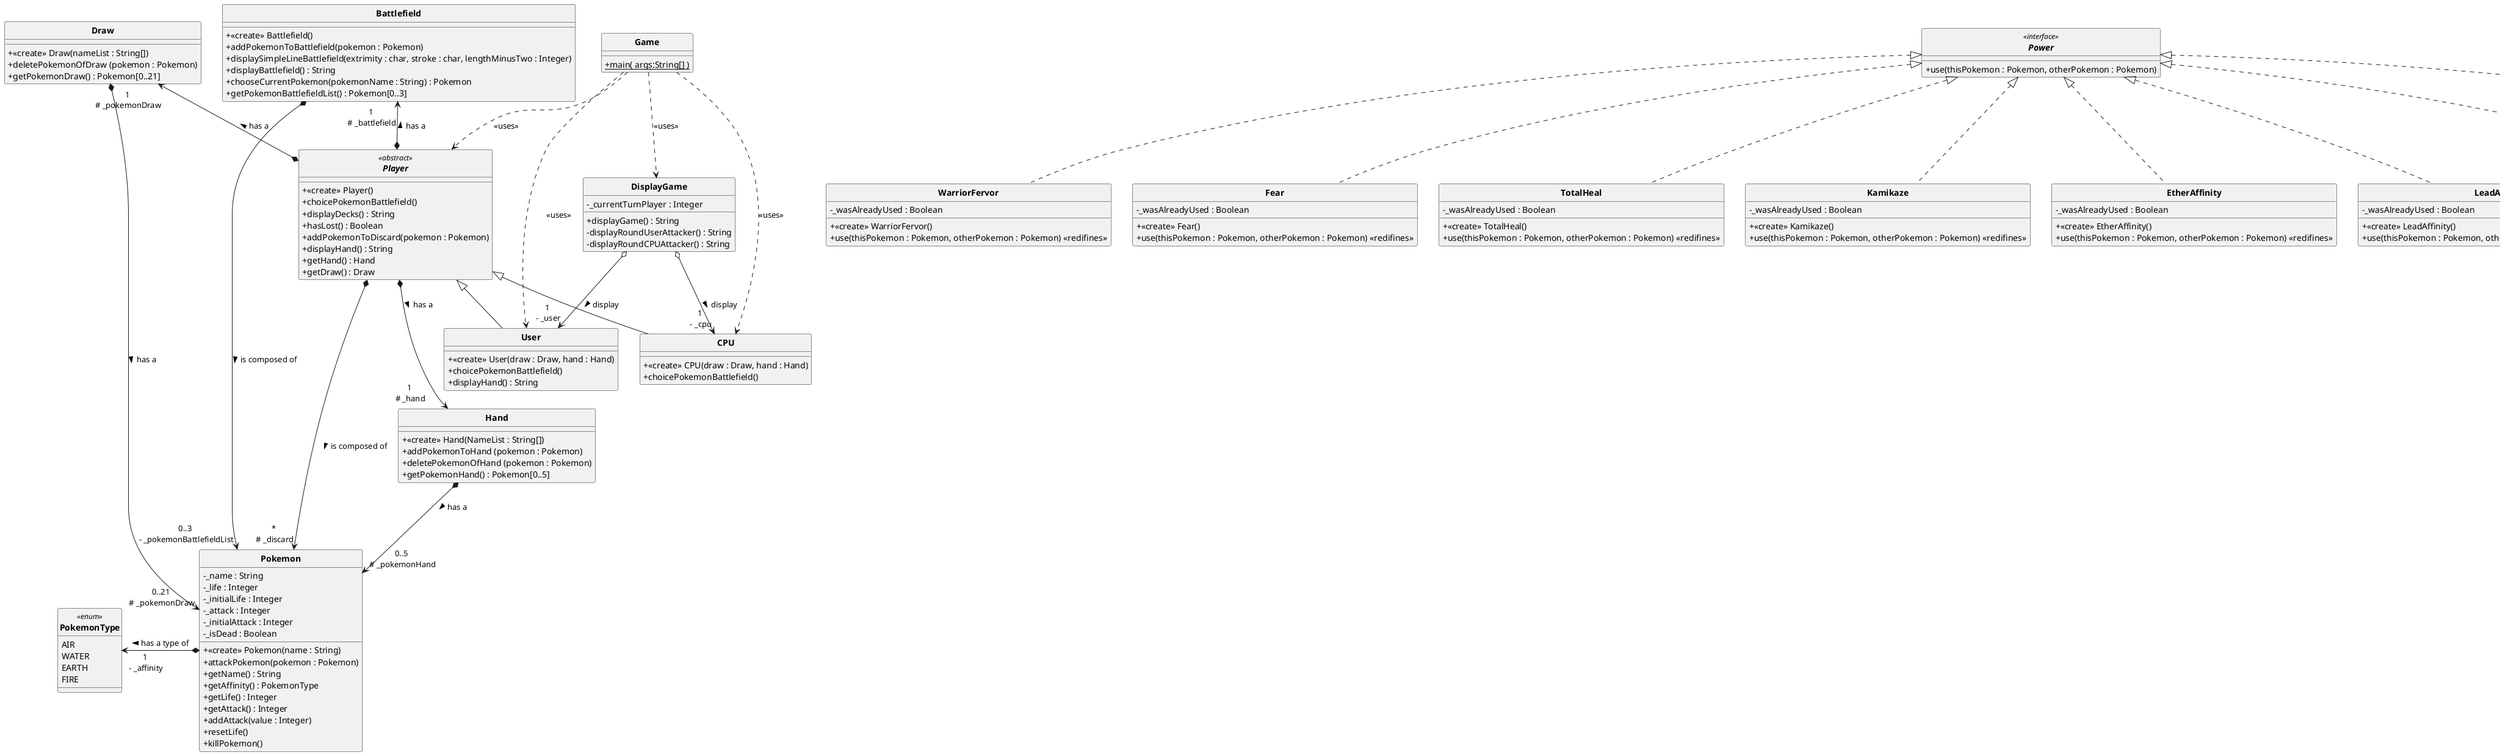  @startuml
'https://plantuml.com/sequence-diagram


'configuration du style
skinparam style strictuml
skinparam classAttributeIconSize 0
skinparam classFontStyle Bold


class Game  {
	+ {static} main( args:String[] )
}

class Pokemon {
    - _name : String
    - _life : Integer
    - _initialLife : Integer
    - _attack : Integer
    - _initialAttack : Integer
    - _isDead : Boolean
    + <<create>> Pokemon(name : String)
    + attackPokemon(pokemon : Pokemon)
    + getName() : String
    + getAffinity() : PokemonType
    + getLife() : Integer
    + getAttack() : Integer
    + addAttack(value : Integer)
    + resetLife()
    + killPokemon()
}

enum PokemonType <<enum>>{
    AIR
    WATER
    EARTH
    FIRE
}
'On pourrait contenir cette énumération comme des "sous classes" de Pokemon'


abstract class Player <<abstract>>{
    + <<create>> Player()
    + choicePokemonBattlefield()
    + displayDecks() : String
    + hasLost() : Boolean
    + addPokemonToDiscard(pokemon : Pokemon)
    + displayHand() : String
    + getHand() : Hand
    + getDraw() : Draw
}

class User extends Player {
    + <<create>> User(draw : Draw, hand : Hand)
    + choicePokemonBattlefield()
    + displayHand() : String
}

class CPU extends Player {
    + <<create>> CPU(draw : Draw, hand : Hand)
    + choicePokemonBattlefield()
}

class Battlefield {
    + <<create>> Battlefield()
    + addPokemonToBattlefield(pokemon : Pokemon)
    + displaySimpleLineBattlefield(extrimity : char, stroke : char, lengthMinusTwo : Integer)
    + displayBattlefield() : String
    + chooseCurrentPokemon(pokemonName : String) : Pokemon
    + getPokemonBattlefieldList() : Pokemon[0..3]
}

class DisplayGame {
    - _currentTurnPlayer : Integer
    + displayGame() : String
    - displayRoundUserAttacker() : String
    - displayRoundCPUAttacker() : String
}

class Draw{
    +<<create>> Draw(nameList : String[])
    + deletePokemonOfDraw (pokemon : Pokemon)
    + getPokemonDraw() : Pokemon[0..21]
}

class Hand{
    +<<create>> Hand(NameList : String[])
    + addPokemonToHand (pokemon : Pokemon)
    + deletePokemonOfHand (pokemon : Pokemon)
    + getPokemonHand() : Pokemon[0..5]
}

interface Power <<interface>>{
    + use(thisPokemon : Pokemon, otherPokemon : Pokemon)
}

class WarriorFervor implements Power{
    - _wasAlreadyUsed : Boolean
    + <<create>> WarriorFervor()
    + use(thisPokemon : Pokemon, otherPokemon : Pokemon) <<redifines>>
}

class Fear implements Power{
    - _wasAlreadyUsed : Boolean
    + <<create>> Fear()
    + use(thisPokemon : Pokemon, otherPokemon : Pokemon) <<redifines>>
}

class TotalHeal implements Power{
    - _wasAlreadyUsed : Boolean
    + <<create>> TotalHeal()
    + use(thisPokemon : Pokemon, otherPokemon : Pokemon) <<redifines>>
}

class Kamikaze implements Power{
    - _wasAlreadyUsed : Boolean
    + <<create>> Kamikaze()
    + use(thisPokemon : Pokemon, otherPokemon : Pokemon) <<redifines>>
}

class EtherAffinity implements Power{
    - _wasAlreadyUsed : Boolean
    + <<create>> EtherAffinity()
    + use(thisPokemon : Pokemon, otherPokemon : Pokemon) <<redifines>>
}

class LeadAffinity implements Power{
    - _wasAlreadyUsed : Boolean
    + <<create>> LeadAffinity()
    + use(thisPokemon : Pokemon, otherPokemon : Pokemon) <<redifines>>
}

class AlreadySeen implements Power{
    - _wasAlreadyUsed : Boolean
    + <<create>> AlreadySeen()
    + use(thisPokemon : Pokemon, otherPokemon : Pokemon) <<redifines>>
}

class TerritoryExtension implements Power{
    - _wasAlreadyUsed : Boolean
    + <<create>> TerritoryExtension()
    + use(thisPokemon : Pokemon, otherPokemon : Pokemon) <<redifines>>
}

Player *-u-> "1\n # _battlefield" Battlefield : > has a
Player *-u-> "1\n # _pokemonDraw" Draw : > has a
Player *-d---> "*\n # _discard" Pokemon : > is composed of
Player *--> "1\n # _hand" Hand : > has a
Draw *--> "0..21\n # _pokemonDraw" Pokemon : > has a
Hand *--> "0..5\n # _pokemonHand" Pokemon : > has a
Battlefield *--> "0..3\n - _pokemonBattlefieldList" Pokemon : > is composed of
DisplayGame o--> "1\n - _user" User : > display
DisplayGame o--> "1\n - _cpu" CPU : > display
Pokemon *-l-> "1\n - _affinity" PokemonType : > has a type of

Game .d.> Player : <<uses>>
Game .d.> DisplayGame : <<uses>>
Game .d.> CPU : <<uses>>
Game .d.> User : <<uses>>


@enduml
